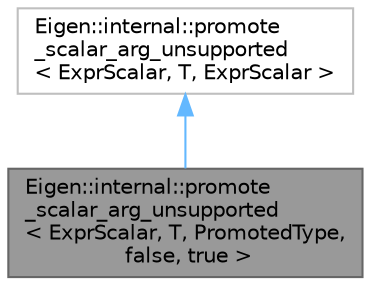 digraph "Eigen::internal::promote_scalar_arg_unsupported&lt; ExprScalar, T, PromotedType, false, true &gt;"
{
 // LATEX_PDF_SIZE
  bgcolor="transparent";
  edge [fontname=Helvetica,fontsize=10,labelfontname=Helvetica,labelfontsize=10];
  node [fontname=Helvetica,fontsize=10,shape=box,height=0.2,width=0.4];
  Node1 [id="Node000001",label="Eigen::internal::promote\l_scalar_arg_unsupported\l\< ExprScalar, T, PromotedType,\l false, true \>",height=0.2,width=0.4,color="gray40", fillcolor="grey60", style="filled", fontcolor="black",tooltip=" "];
  Node2 -> Node1 [id="edge1_Node000001_Node000002",dir="back",color="steelblue1",style="solid",tooltip=" "];
  Node2 [id="Node000002",label="Eigen::internal::promote\l_scalar_arg_unsupported\l\< ExprScalar, T, ExprScalar \>",height=0.2,width=0.4,color="grey75", fillcolor="white", style="filled",URL="$structEigen_1_1internal_1_1promote__scalar__arg__unsupported.html",tooltip=" "];
}
